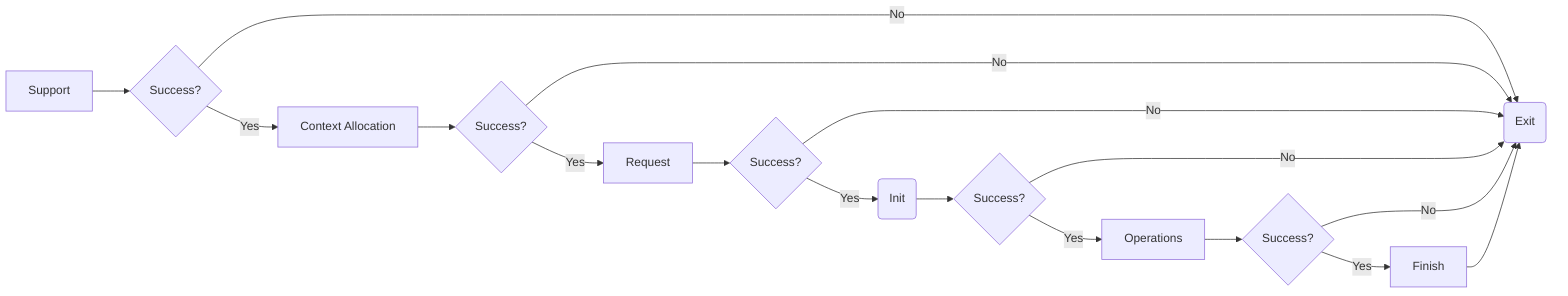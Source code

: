 flowchart LR
    S[Support]
    X{Success?}
    C[Context Allocation] 
    Y{Success?}
    R[Request]
    Z{Success?}
    F[Finish]
    E(Exit)
    J[Operations]
    I(Init)
    W{Success?}
    V{Success?}
    S --> X
    X --> |Yes| C
    X --> |No| E
    C --> Y
    Y --> |Yes| R
    Y --> |No| E
    R --> W
    W --> |Yes| I
    W --> |No| E
    I --> V 
    V --> |Yes| J
    V --> |No| E
    J--> Z 
    Z --> |Yes| F
    Z --> |No| E
    F --> E